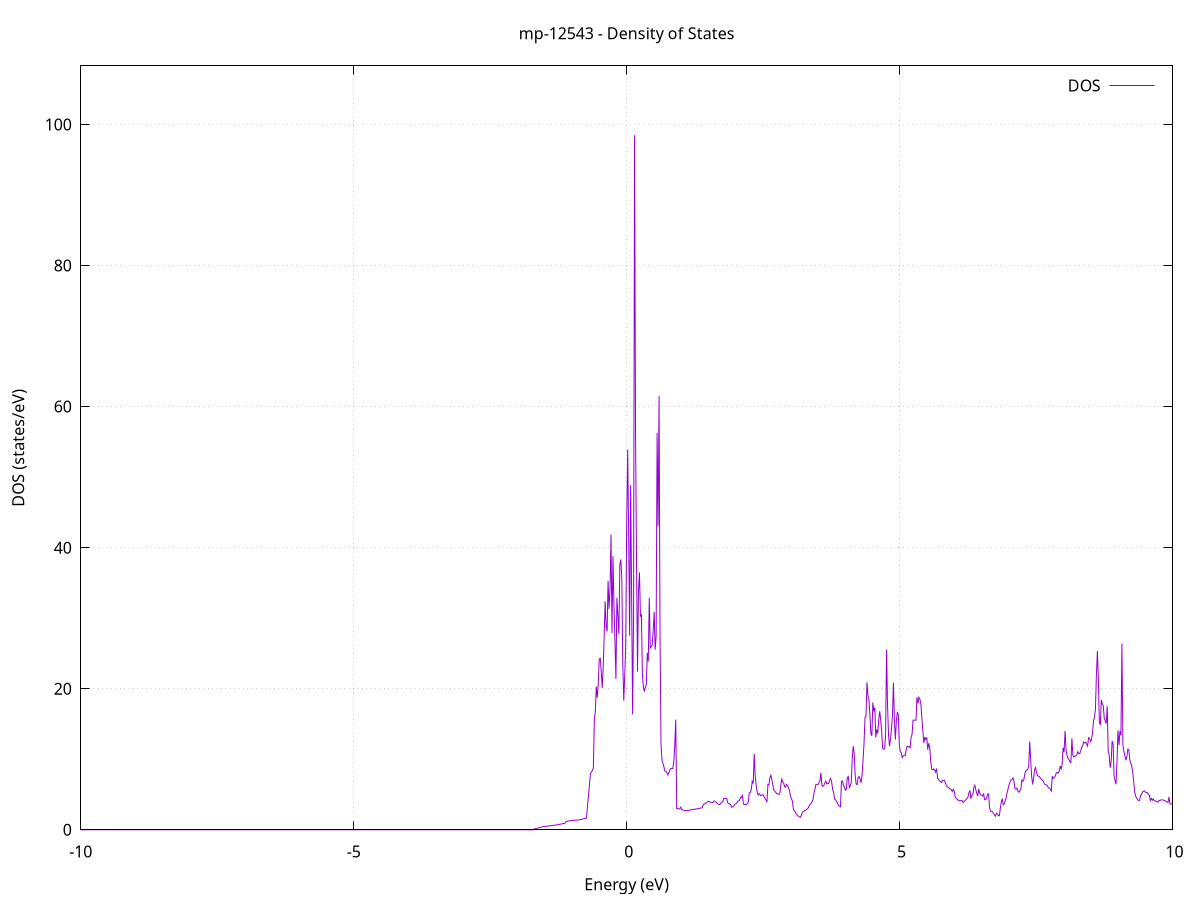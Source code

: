 set title 'mp-12543 - Density of States'
set xlabel 'Energy (eV)'
set ylabel 'DOS (states/eV)'
set grid
set xrange [-10:10]
set yrange [0:108.310]
set xzeroaxis lt -1
set terminal png size 800,600
set output 'mp-12543_dos_gnuplot.png'
plot '-' using 1:2 with lines title 'DOS'
-21.251000 0.000000
-21.233100 0.000000
-21.215100 0.000000
-21.197200 0.000000
-21.179200 0.000000
-21.161200 0.000000
-21.143300 0.000000
-21.125300 0.000000
-21.107300 0.000000
-21.089400 0.000000
-21.071400 0.000000
-21.053400 0.000000
-21.035500 0.000000
-21.017500 0.000000
-20.999500 0.000000
-20.981600 0.000000
-20.963600 0.000000
-20.945600 0.000000
-20.927700 0.000000
-20.909700 0.000000
-20.891800 0.000000
-20.873800 0.000000
-20.855800 0.000000
-20.837900 0.000000
-20.819900 0.000000
-20.801900 0.000000
-20.784000 0.000000
-20.766000 0.000000
-20.748000 0.000000
-20.730100 0.000000
-20.712100 0.000000
-20.694100 0.000000
-20.676200 0.000000
-20.658200 0.000000
-20.640200 0.000000
-20.622300 0.000000
-20.604300 0.000000
-20.586400 0.000000
-20.568400 0.000000
-20.550400 0.000000
-20.532500 0.000000
-20.514500 0.000000
-20.496500 0.000000
-20.478600 0.000000
-20.460600 0.000000
-20.442600 0.000000
-20.424700 0.000000
-20.406700 0.000000
-20.388700 0.000000
-20.370800 0.000000
-20.352800 0.000000
-20.334800 0.000000
-20.316900 0.000000
-20.298900 0.000000
-20.281000 0.000000
-20.263000 0.000000
-20.245000 0.000000
-20.227100 0.000000
-20.209100 0.000000
-20.191100 0.000000
-20.173200 0.000000
-20.155200 0.000000
-20.137200 0.000000
-20.119300 0.000000
-20.101300 0.000000
-20.083300 0.000000
-20.065400 0.000000
-20.047400 0.000000
-20.029400 0.000000
-20.011500 0.000000
-19.993500 0.000000
-19.975600 0.000000
-19.957600 0.000000
-19.939600 0.000000
-19.921700 0.000000
-19.903700 0.000000
-19.885700 0.000000
-19.867800 0.000000
-19.849800 0.000000
-19.831800 0.000000
-19.813900 0.000000
-19.795900 0.000000
-19.777900 0.000000
-19.760000 0.000000
-19.742000 0.000000
-19.724100 0.000000
-19.706100 0.000000
-19.688100 0.000000
-19.670200 0.000000
-19.652200 0.000000
-19.634200 0.000000
-19.616300 2.015500
-19.598300 6.742200
-19.580300 18.628200
-19.562400 41.665400
-19.544400 111.623100
-19.526400 42.873800
-19.508500 65.058300
-19.490500 71.567300
-19.472500 86.827900
-19.454600 44.303800
-19.436600 43.209600
-19.418700 93.663500
-19.400700 73.340200
-19.382700 55.909500
-19.364800 62.961400
-19.346800 90.137500
-19.328800 73.081900
-19.310900 54.143400
-19.292900 85.806600
-19.274900 175.352900
-19.257000 38.307100
-19.239000 15.699400
-19.221000 24.604500
-19.203100 49.108500
-19.185100 92.843000
-19.167100 95.202900
-19.149200 62.202300
-19.131200 83.592300
-19.113300 112.483300
-19.095300 89.802000
-19.077300 0.000000
-19.059400 0.000000
-19.041400 0.000000
-19.023400 0.000000
-19.005500 0.000000
-18.987500 0.000000
-18.969500 0.000000
-18.951600 0.000000
-18.933600 0.000000
-18.915600 0.000000
-18.897700 0.000000
-18.879700 0.000000
-18.861700 0.000000
-18.843800 0.000000
-18.825800 0.000000
-18.807900 0.000000
-18.789900 0.000000
-18.771900 0.000000
-18.754000 0.000000
-18.736000 0.000000
-18.718000 0.000000
-18.700100 0.000000
-18.682100 0.000000
-18.664100 0.000000
-18.646200 0.000000
-18.628200 0.000000
-18.610200 0.000000
-18.592300 0.000000
-18.574300 0.000000
-18.556300 0.000000
-18.538400 0.000000
-18.520400 0.000000
-18.502500 0.000000
-18.484500 0.000000
-18.466500 0.000000
-18.448600 0.000000
-18.430600 0.000000
-18.412600 0.000000
-18.394700 0.000000
-18.376700 0.000000
-18.358700 0.000000
-18.340800 0.000000
-18.322800 0.000000
-18.304800 0.000000
-18.286900 0.000000
-18.268900 0.000000
-18.250900 0.000000
-18.233000 0.000000
-18.215000 0.000000
-18.197100 0.000000
-18.179100 0.000000
-18.161100 0.000000
-18.143200 0.000000
-18.125200 0.000000
-18.107200 0.000000
-18.089300 0.000000
-18.071300 0.000000
-18.053300 0.000000
-18.035400 0.000000
-18.017400 0.000000
-17.999400 0.000000
-17.981500 0.000000
-17.963500 0.000000
-17.945500 0.000000
-17.927600 0.000000
-17.909600 0.000000
-17.891700 0.000000
-17.873700 0.000000
-17.855700 0.000000
-17.837800 0.000000
-17.819800 0.000000
-17.801800 0.000000
-17.783900 0.000000
-17.765900 0.000000
-17.747900 0.000000
-17.730000 0.000000
-17.712000 0.000000
-17.694000 0.000000
-17.676100 0.000000
-17.658100 0.000000
-17.640100 0.000000
-17.622200 0.000000
-17.604200 0.000000
-17.586300 0.000000
-17.568300 0.000000
-17.550300 0.000000
-17.532400 0.000000
-17.514400 0.000000
-17.496400 0.000000
-17.478500 0.000000
-17.460500 0.000000
-17.442500 0.000000
-17.424600 0.000000
-17.406600 0.000000
-17.388600 0.000000
-17.370700 0.000000
-17.352700 0.000000
-17.334700 0.000000
-17.316800 0.000000
-17.298800 0.000000
-17.280900 0.000000
-17.262900 0.000000
-17.244900 0.000000
-17.227000 0.000000
-17.209000 0.000000
-17.191000 0.000000
-17.173100 0.000000
-17.155100 0.000000
-17.137100 0.000000
-17.119200 0.000000
-17.101200 0.000000
-17.083200 0.000000
-17.065300 0.000000
-17.047300 0.000000
-17.029300 0.000000
-17.011400 0.000000
-16.993400 0.000000
-16.975500 0.000000
-16.957500 0.000000
-16.939500 0.000000
-16.921600 0.000000
-16.903600 0.000000
-16.885600 0.000000
-16.867700 0.000000
-16.849700 0.000000
-16.831700 0.000000
-16.813800 0.000000
-16.795800 0.000000
-16.777800 0.000000
-16.759900 0.000000
-16.741900 0.000000
-16.723900 0.000000
-16.706000 0.000000
-16.688000 0.000000
-16.670100 0.000000
-16.652100 0.000000
-16.634100 0.000000
-16.616200 0.000000
-16.598200 0.000000
-16.580200 0.000000
-16.562300 0.000000
-16.544300 0.000000
-16.526300 0.000000
-16.508400 0.000000
-16.490400 0.000000
-16.472400 0.000000
-16.454500 0.000000
-16.436500 0.000000
-16.418500 0.000000
-16.400600 0.000000
-16.382600 0.000000
-16.364700 0.000000
-16.346700 0.000000
-16.328700 0.000000
-16.310800 0.000000
-16.292800 0.000000
-16.274800 0.000000
-16.256900 0.000000
-16.238900 0.000000
-16.220900 0.000000
-16.203000 0.000000
-16.185000 0.000000
-16.167000 0.000000
-16.149100 0.000000
-16.131100 0.000000
-16.113100 0.000000
-16.095200 0.000000
-16.077200 0.000000
-16.059300 0.000000
-16.041300 0.000000
-16.023300 0.000000
-16.005400 0.000000
-15.987400 0.000000
-15.969400 0.000000
-15.951500 0.000000
-15.933500 0.000000
-15.915500 0.000000
-15.897600 0.000000
-15.879600 0.000000
-15.861600 0.000000
-15.843700 0.000000
-15.825700 0.000000
-15.807700 0.000000
-15.789800 0.000000
-15.771800 0.000000
-15.753900 0.000000
-15.735900 0.000000
-15.717900 0.000000
-15.700000 0.000000
-15.682000 0.000000
-15.664000 0.000000
-15.646100 0.000000
-15.628100 0.000000
-15.610100 0.000000
-15.592200 0.000000
-15.574200 0.000000
-15.556200 0.000000
-15.538300 0.000000
-15.520300 0.000000
-15.502400 0.000000
-15.484400 0.000000
-15.466400 0.000000
-15.448500 0.000000
-15.430500 0.000000
-15.412500 0.000000
-15.394600 0.000000
-15.376600 0.000000
-15.358600 0.000000
-15.340700 0.000000
-15.322700 0.000000
-15.304700 0.000000
-15.286800 0.000000
-15.268800 0.000000
-15.250800 0.000000
-15.232900 0.000000
-15.214900 0.000000
-15.197000 0.000000
-15.179000 0.000000
-15.161000 0.000000
-15.143100 0.000000
-15.125100 0.000000
-15.107100 0.000000
-15.089200 0.000000
-15.071200 0.000000
-15.053200 0.000000
-15.035300 0.000000
-15.017300 0.000000
-14.999300 0.000000
-14.981400 0.000000
-14.963400 0.000000
-14.945400 0.000000
-14.927500 0.000000
-14.909500 0.000000
-14.891600 0.000000
-14.873600 0.000000
-14.855600 0.000000
-14.837700 0.000000
-14.819700 0.000000
-14.801700 0.000000
-14.783800 0.000000
-14.765800 0.000000
-14.747800 0.000000
-14.729900 0.000000
-14.711900 0.000000
-14.693900 0.000000
-14.676000 0.000000
-14.658000 0.000000
-14.640000 0.000000
-14.622100 0.000000
-14.604100 0.000000
-14.586200 0.000000
-14.568200 0.000000
-14.550200 0.000000
-14.532300 0.000000
-14.514300 0.000000
-14.496300 0.000000
-14.478400 0.000000
-14.460400 0.000000
-14.442400 0.000000
-14.424500 0.000000
-14.406500 0.000000
-14.388500 0.000000
-14.370600 0.000000
-14.352600 0.000000
-14.334600 0.000000
-14.316700 0.000000
-14.298700 0.000000
-14.280800 0.000000
-14.262800 0.000000
-14.244800 0.000000
-14.226900 0.000000
-14.208900 0.000000
-14.190900 0.000000
-14.173000 0.000000
-14.155000 0.000000
-14.137000 0.000000
-14.119100 0.000000
-14.101100 0.000000
-14.083100 0.000000
-14.065200 0.000000
-14.047200 0.000000
-14.029200 0.000000
-14.011300 0.000000
-13.993300 0.000000
-13.975400 0.000000
-13.957400 0.000000
-13.939400 0.000000
-13.921500 0.000000
-13.903500 0.000000
-13.885500 0.000000
-13.867600 0.000000
-13.849600 0.000000
-13.831600 0.000000
-13.813700 0.000000
-13.795700 0.000000
-13.777700 0.000000
-13.759800 0.000000
-13.741800 0.000000
-13.723800 0.000000
-13.705900 0.000000
-13.687900 0.000000
-13.670000 0.000000
-13.652000 0.000000
-13.634000 0.000000
-13.616100 0.000000
-13.598100 0.000000
-13.580100 0.000000
-13.562200 0.000000
-13.544200 0.000000
-13.526200 0.000000
-13.508300 0.000000
-13.490300 0.000000
-13.472300 0.000000
-13.454400 0.000000
-13.436400 0.000000
-13.418400 0.000000
-13.400500 0.000000
-13.382500 0.000000
-13.364600 0.000000
-13.346600 0.000000
-13.328600 0.000000
-13.310700 0.000000
-13.292700 0.000000
-13.274700 0.000000
-13.256800 0.000000
-13.238800 0.000000
-13.220800 0.000000
-13.202900 0.000000
-13.184900 0.000000
-13.166900 0.000000
-13.149000 0.000000
-13.131000 0.000000
-13.113000 0.000000
-13.095100 0.000000
-13.077100 0.000000
-13.059200 0.000000
-13.041200 0.000000
-13.023200 0.000000
-13.005300 0.000000
-12.987300 0.000000
-12.969300 0.000000
-12.951400 0.000000
-12.933400 0.000000
-12.915400 0.000000
-12.897500 0.000000
-12.879500 0.000000
-12.861500 0.000000
-12.843600 0.000000
-12.825600 0.000000
-12.807600 0.000000
-12.789700 0.000000
-12.771700 0.000000
-12.753800 0.000000
-12.735800 0.000000
-12.717800 0.000000
-12.699900 0.000000
-12.681900 0.000000
-12.663900 0.000000
-12.646000 0.000000
-12.628000 0.000000
-12.610000 0.000000
-12.592100 0.000000
-12.574100 0.000000
-12.556100 0.000000
-12.538200 0.000000
-12.520200 0.000000
-12.502200 0.000000
-12.484300 0.000000
-12.466300 0.000000
-12.448400 0.000000
-12.430400 0.000000
-12.412400 0.000000
-12.394500 0.000000
-12.376500 0.000000
-12.358500 0.000000
-12.340600 0.000000
-12.322600 0.000000
-12.304600 0.000000
-12.286700 0.000000
-12.268700 0.000000
-12.250700 0.000000
-12.232800 0.000000
-12.214800 0.000000
-12.196800 0.000000
-12.178900 0.000000
-12.160900 0.000000
-12.143000 0.000000
-12.125000 0.000000
-12.107000 0.000000
-12.089100 0.000000
-12.071100 0.000000
-12.053100 0.000000
-12.035200 0.000000
-12.017200 0.000000
-11.999200 0.000000
-11.981300 0.000000
-11.963300 0.000000
-11.945300 0.000000
-11.927400 0.000000
-11.909400 0.000000
-11.891400 0.000000
-11.873500 0.000000
-11.855500 0.000000
-11.837600 0.000000
-11.819600 0.000000
-11.801600 0.000000
-11.783700 0.000000
-11.765700 0.000000
-11.747700 0.000000
-11.729800 0.000000
-11.711800 0.000000
-11.693800 0.000000
-11.675900 0.000000
-11.657900 0.000000
-11.639900 0.000000
-11.622000 0.000000
-11.604000 0.000000
-11.586000 0.000000
-11.568100 0.000000
-11.550100 0.000000
-11.532200 0.000000
-11.514200 0.000000
-11.496200 0.000000
-11.478300 0.000000
-11.460300 0.000000
-11.442300 0.000000
-11.424400 0.000000
-11.406400 0.000000
-11.388400 0.000000
-11.370500 0.000000
-11.352500 0.000000
-11.334500 0.000000
-11.316600 0.000000
-11.298600 0.000000
-11.280700 0.000000
-11.262700 0.000000
-11.244700 0.000000
-11.226800 0.000000
-11.208800 0.000000
-11.190800 0.000000
-11.172900 0.000000
-11.154900 0.000000
-11.136900 0.000000
-11.119000 0.000000
-11.101000 0.000000
-11.083000 0.000000
-11.065100 0.000000
-11.047100 0.000000
-11.029100 0.000000
-11.011200 0.000000
-10.993200 0.000000
-10.975300 0.000000
-10.957300 0.000000
-10.939300 0.000000
-10.921400 0.000000
-10.903400 0.000000
-10.885400 0.000000
-10.867500 0.000000
-10.849500 0.000000
-10.831500 0.000000
-10.813600 0.000000
-10.795600 0.000000
-10.777600 0.000000
-10.759700 0.000000
-10.741700 0.000000
-10.723700 0.000000
-10.705800 0.000000
-10.687800 0.000000
-10.669900 0.000000
-10.651900 0.000000
-10.633900 0.000000
-10.616000 0.000000
-10.598000 0.000000
-10.580000 0.000000
-10.562100 0.000000
-10.544100 0.000000
-10.526100 0.000000
-10.508200 0.000000
-10.490200 0.000000
-10.472200 0.000000
-10.454300 0.000000
-10.436300 0.000000
-10.418300 0.000000
-10.400400 0.000000
-10.382400 0.000000
-10.364500 0.000000
-10.346500 0.000000
-10.328500 0.000000
-10.310600 0.000000
-10.292600 0.000000
-10.274600 0.000000
-10.256700 0.000000
-10.238700 0.000000
-10.220700 0.000000
-10.202800 0.000000
-10.184800 0.000000
-10.166800 0.000000
-10.148900 0.000000
-10.130900 0.000000
-10.112900 0.000000
-10.095000 0.000000
-10.077000 0.000000
-10.059100 0.000000
-10.041100 0.000000
-10.023100 0.000000
-10.005200 0.000000
-9.987200 0.000000
-9.969200 0.000000
-9.951300 0.000000
-9.933300 0.000000
-9.915300 0.000000
-9.897400 0.000000
-9.879400 0.000000
-9.861400 0.000000
-9.843500 0.000000
-9.825500 0.000000
-9.807500 0.000000
-9.789600 0.000000
-9.771600 0.000000
-9.753700 0.000000
-9.735700 0.000000
-9.717700 0.000000
-9.699800 0.000000
-9.681800 0.000000
-9.663800 0.000000
-9.645900 0.000000
-9.627900 0.000000
-9.609900 0.000000
-9.592000 0.000000
-9.574000 0.000000
-9.556000 0.000000
-9.538100 0.000000
-9.520100 0.000000
-9.502100 0.000000
-9.484200 0.000000
-9.466200 0.000000
-9.448300 0.000000
-9.430300 0.000000
-9.412300 0.000000
-9.394400 0.000000
-9.376400 0.000000
-9.358400 0.000000
-9.340500 0.000000
-9.322500 0.000000
-9.304500 0.000000
-9.286600 0.000000
-9.268600 0.000000
-9.250600 0.000000
-9.232700 0.000000
-9.214700 0.000000
-9.196700 0.000000
-9.178800 0.000000
-9.160800 0.000000
-9.142900 0.000000
-9.124900 0.000000
-9.106900 0.000000
-9.089000 0.000000
-9.071000 0.000000
-9.053000 0.000000
-9.035100 0.000000
-9.017100 0.000000
-8.999100 0.000000
-8.981200 0.000000
-8.963200 0.000000
-8.945200 0.000000
-8.927300 0.000000
-8.909300 0.000000
-8.891300 0.000000
-8.873400 0.000000
-8.855400 0.000000
-8.837500 0.000000
-8.819500 0.000000
-8.801500 0.000000
-8.783600 0.000000
-8.765600 0.000000
-8.747600 0.000000
-8.729700 0.000000
-8.711700 0.000000
-8.693700 0.000000
-8.675800 0.000000
-8.657800 0.000000
-8.639800 0.000000
-8.621900 0.000000
-8.603900 0.000000
-8.585900 0.000000
-8.568000 0.000000
-8.550000 0.000000
-8.532100 0.000000
-8.514100 0.000000
-8.496100 0.000000
-8.478200 0.000000
-8.460200 0.000000
-8.442200 0.000000
-8.424300 0.000000
-8.406300 0.000000
-8.388300 0.000000
-8.370400 0.000000
-8.352400 0.000000
-8.334400 0.000000
-8.316500 0.000000
-8.298500 0.000000
-8.280500 0.000000
-8.262600 0.000000
-8.244600 0.000000
-8.226700 0.000000
-8.208700 0.000000
-8.190700 0.000000
-8.172800 0.000000
-8.154800 0.000000
-8.136800 0.000000
-8.118900 0.000000
-8.100900 0.000000
-8.082900 0.000000
-8.065000 0.000000
-8.047000 0.000000
-8.029000 0.000000
-8.011100 0.000000
-7.993100 0.000000
-7.975100 0.000000
-7.957200 0.000000
-7.939200 0.000000
-7.921300 0.000000
-7.903300 0.000000
-7.885300 0.000000
-7.867400 0.000000
-7.849400 0.000000
-7.831400 0.000000
-7.813500 0.000000
-7.795500 0.000000
-7.777500 0.000000
-7.759600 0.000000
-7.741600 0.000000
-7.723600 0.000000
-7.705700 0.000000
-7.687700 0.000000
-7.669700 0.000000
-7.651800 0.000000
-7.633800 0.000000
-7.615900 0.000000
-7.597900 0.000000
-7.579900 0.000000
-7.562000 0.000000
-7.544000 0.000000
-7.526000 0.000000
-7.508100 0.000000
-7.490100 0.000000
-7.472100 0.000000
-7.454200 0.000000
-7.436200 0.000000
-7.418200 0.000000
-7.400300 0.000000
-7.382300 0.000000
-7.364400 0.000000
-7.346400 0.000000
-7.328400 0.000000
-7.310500 0.000000
-7.292500 0.000000
-7.274500 0.000000
-7.256600 0.000000
-7.238600 0.000000
-7.220600 0.000000
-7.202700 0.000000
-7.184700 0.000000
-7.166700 0.000000
-7.148800 0.000000
-7.130800 0.000000
-7.112800 0.000000
-7.094900 0.000000
-7.076900 0.000000
-7.059000 0.000000
-7.041000 0.000000
-7.023000 0.000000
-7.005100 0.000000
-6.987100 0.000000
-6.969100 0.000000
-6.951200 0.000000
-6.933200 0.000000
-6.915200 0.000000
-6.897300 0.000000
-6.879300 0.000000
-6.861300 0.000000
-6.843400 0.000000
-6.825400 0.000000
-6.807400 0.000000
-6.789500 0.000000
-6.771500 0.000000
-6.753600 0.000000
-6.735600 0.000000
-6.717600 0.000000
-6.699700 0.000000
-6.681700 0.000000
-6.663700 0.000000
-6.645800 0.000000
-6.627800 0.000000
-6.609800 0.000000
-6.591900 0.000000
-6.573900 0.000000
-6.555900 0.000000
-6.538000 0.000000
-6.520000 0.000000
-6.502000 0.000000
-6.484100 0.000000
-6.466100 0.000000
-6.448200 0.000000
-6.430200 0.000000
-6.412200 0.000000
-6.394300 0.000000
-6.376300 0.000000
-6.358300 0.000000
-6.340400 0.000000
-6.322400 0.000000
-6.304400 0.000000
-6.286500 0.000000
-6.268500 0.000000
-6.250500 0.000000
-6.232600 0.000000
-6.214600 0.000000
-6.196600 0.000000
-6.178700 0.000000
-6.160700 0.000000
-6.142800 0.000000
-6.124800 0.000000
-6.106800 0.000000
-6.088900 0.000000
-6.070900 0.000000
-6.052900 0.000000
-6.035000 0.000000
-6.017000 0.000000
-5.999000 0.000000
-5.981100 0.000000
-5.963100 0.000000
-5.945100 0.000000
-5.927200 0.000000
-5.909200 0.000000
-5.891200 0.000000
-5.873300 0.000000
-5.855300 0.000000
-5.837400 0.000000
-5.819400 0.000000
-5.801400 0.000000
-5.783500 0.000000
-5.765500 0.000000
-5.747500 0.000000
-5.729600 0.000000
-5.711600 0.000000
-5.693600 0.000000
-5.675700 0.000000
-5.657700 0.000000
-5.639700 0.000000
-5.621800 0.000000
-5.603800 0.000000
-5.585800 0.000000
-5.567900 0.000000
-5.549900 0.000000
-5.532000 0.000000
-5.514000 0.000000
-5.496000 0.000000
-5.478100 0.000000
-5.460100 0.000000
-5.442100 0.000000
-5.424200 0.000000
-5.406200 0.000000
-5.388200 0.000000
-5.370300 0.000000
-5.352300 0.000000
-5.334300 0.000000
-5.316400 0.000000
-5.298400 0.000000
-5.280400 0.000000
-5.262500 0.000000
-5.244500 0.000000
-5.226600 0.000000
-5.208600 0.000000
-5.190600 0.000000
-5.172700 0.000000
-5.154700 0.000000
-5.136700 0.000000
-5.118800 0.000000
-5.100800 0.000000
-5.082800 0.000000
-5.064900 0.000000
-5.046900 0.000000
-5.028900 0.000000
-5.011000 0.000000
-4.993000 0.000000
-4.975000 0.000000
-4.957100 0.000000
-4.939100 0.000000
-4.921200 0.000000
-4.903200 0.000000
-4.885200 0.000000
-4.867300 0.000000
-4.849300 0.000000
-4.831300 0.000000
-4.813400 0.000000
-4.795400 0.000000
-4.777400 0.000000
-4.759500 0.000000
-4.741500 0.000000
-4.723500 0.000000
-4.705600 0.000000
-4.687600 0.000000
-4.669600 0.000000
-4.651700 0.000000
-4.633700 0.000000
-4.615800 0.000000
-4.597800 0.000000
-4.579800 0.000000
-4.561900 0.000000
-4.543900 0.000000
-4.525900 0.000000
-4.508000 0.000000
-4.490000 0.000000
-4.472000 0.000000
-4.454100 0.000000
-4.436100 0.000000
-4.418100 0.000000
-4.400200 0.000000
-4.382200 0.000000
-4.364200 0.000000
-4.346300 0.000000
-4.328300 0.000000
-4.310400 0.000000
-4.292400 0.000000
-4.274400 0.000000
-4.256500 0.000000
-4.238500 0.000000
-4.220500 0.000000
-4.202600 0.000000
-4.184600 0.000000
-4.166600 0.000000
-4.148700 0.000000
-4.130700 0.000000
-4.112700 0.000000
-4.094800 0.000000
-4.076800 0.000000
-4.058800 0.000000
-4.040900 0.000000
-4.022900 0.000000
-4.005000 0.000000
-3.987000 0.000000
-3.969000 0.000000
-3.951100 0.000000
-3.933100 0.000000
-3.915100 0.000000
-3.897200 0.000000
-3.879200 0.000000
-3.861200 0.000000
-3.843300 0.000000
-3.825300 0.000000
-3.807300 0.000000
-3.789400 0.000000
-3.771400 0.000000
-3.753400 0.000000
-3.735500 0.000000
-3.717500 0.000000
-3.699600 0.000000
-3.681600 0.000000
-3.663600 0.000000
-3.645700 0.000000
-3.627700 0.000000
-3.609700 0.000000
-3.591800 0.000000
-3.573800 0.000000
-3.555800 0.000000
-3.537900 0.000000
-3.519900 0.000000
-3.501900 0.000000
-3.484000 0.000000
-3.466000 0.000000
-3.448000 0.000000
-3.430100 0.000000
-3.412100 0.000000
-3.394200 0.000000
-3.376200 0.000000
-3.358200 0.000000
-3.340300 0.000000
-3.322300 0.000000
-3.304300 0.000000
-3.286400 0.000000
-3.268400 0.000000
-3.250400 0.000000
-3.232500 0.000000
-3.214500 0.000000
-3.196500 0.000000
-3.178600 0.000000
-3.160600 0.000000
-3.142700 0.000000
-3.124700 0.000000
-3.106700 0.000000
-3.088800 0.000000
-3.070800 0.000000
-3.052800 0.000000
-3.034900 0.000000
-3.016900 0.000000
-2.998900 0.000000
-2.981000 0.000000
-2.963000 0.000000
-2.945000 0.000000
-2.927100 0.000000
-2.909100 0.000000
-2.891100 0.000000
-2.873200 0.000000
-2.855200 0.000000
-2.837300 0.000000
-2.819300 0.000000
-2.801300 0.000000
-2.783400 0.000000
-2.765400 0.000000
-2.747400 0.000000
-2.729500 0.000000
-2.711500 0.000000
-2.693500 0.000000
-2.675600 0.000000
-2.657600 0.000000
-2.639600 0.000000
-2.621700 0.000000
-2.603700 0.000000
-2.585700 0.000000
-2.567800 0.000000
-2.549800 0.000000
-2.531900 0.000000
-2.513900 0.000000
-2.495900 0.000000
-2.478000 0.000000
-2.460000 0.000000
-2.442000 0.000000
-2.424100 0.000000
-2.406100 0.000000
-2.388100 0.000000
-2.370200 0.000000
-2.352200 0.000000
-2.334200 0.000000
-2.316300 0.000000
-2.298300 0.000000
-2.280300 0.000000
-2.262400 0.000000
-2.244400 0.000000
-2.226500 0.000000
-2.208500 0.000000
-2.190500 0.000000
-2.172600 0.000000
-2.154600 0.000000
-2.136600 0.000000
-2.118700 0.000000
-2.100700 0.000000
-2.082700 0.000000
-2.064800 0.000000
-2.046800 0.000000
-2.028800 0.000000
-2.010900 0.000000
-1.992900 0.000000
-1.974900 0.000000
-1.957000 0.000000
-1.939000 0.000000
-1.921100 0.000000
-1.903100 0.000000
-1.885100 0.000000
-1.867200 0.000000
-1.849200 0.000000
-1.831200 0.000000
-1.813300 0.000000
-1.795300 0.000000
-1.777300 0.000000
-1.759400 0.000000
-1.741400 0.000000
-1.723400 0.000000
-1.705500 0.000000
-1.687500 0.144400
-1.669500 0.171800
-1.651600 0.200900
-1.633600 0.231700
-1.615700 0.264100
-1.597700 0.298100
-1.579700 0.333900
-1.561800 0.371300
-1.543800 0.410300
-1.525800 0.451100
-1.507900 0.493500
-1.489900 0.476000
-1.471900 0.497100
-1.454000 0.517500
-1.436000 0.537200
-1.418000 0.556300
-1.400100 0.574800
-1.382100 0.592500
-1.364100 0.609700
-1.346200 0.626200
-1.328200 0.642000
-1.310300 0.657700
-1.292300 0.679600
-1.274300 0.703800
-1.256400 0.729100
-1.238400 0.755700
-1.220400 0.783600
-1.202500 0.812700
-1.184500 0.842900
-1.166500 0.874500
-1.148600 0.907200
-1.130600 0.935000
-1.112600 1.161200
-1.094700 1.196200
-1.076700 1.228200
-1.058700 1.257200
-1.040800 1.283100
-1.022800 1.306000
-1.004900 1.325800
-0.986900 1.343300
-0.968900 1.337900
-0.951000 1.343500
-0.933000 1.354700
-0.915000 1.367400
-0.897100 1.381700
-0.879100 1.397600
-0.861100 1.415000
-0.843200 1.434900
-0.825200 1.477300
-0.807200 1.517700
-0.789300 1.556200
-0.771300 1.592700
-0.753300 1.627400
-0.735400 1.660100
-0.717400 3.354400
-0.699500 4.815600
-0.681500 6.351800
-0.663500 7.942000
-0.645600 8.242500
-0.627600 8.387100
-0.609600 8.795600
-0.591700 15.707800
-0.573700 16.756000
-0.555700 20.312600
-0.537800 18.727200
-0.519800 20.749300
-0.501800 24.189600
-0.483900 24.315000
-0.465900 22.495400
-0.447900 20.112400
-0.430000 23.002200
-0.412000 27.320300
-0.394100 32.404300
-0.376100 28.951400
-0.358100 28.123500
-0.340200 35.288800
-0.322200 31.318900
-0.304200 34.204400
-0.286300 41.865000
-0.268300 27.895500
-0.250300 38.801100
-0.232400 31.907800
-0.214400 26.811000
-0.196400 21.374700
-0.178500 32.899700
-0.160500 30.331800
-0.142500 27.718900
-0.124600 37.548000
-0.106600 38.323400
-0.088700 35.656900
-0.070700 23.491400
-0.052700 18.319800
-0.034800 21.931000
-0.016800 26.245700
0.001200 43.814100
0.019100 53.911800
0.037100 41.439700
0.055100 27.527000
0.073000 48.844100
0.091000 33.457000
0.109000 16.372100
0.126900 30.381300
0.144900 98.464000
0.162900 56.125900
0.180800 38.635900
0.198800 22.431500
0.216700 33.855900
0.234700 36.487500
0.252700 30.299400
0.270600 30.470100
0.288600 22.029200
0.306600 20.251500
0.324500 19.587100
0.342500 20.232500
0.360500 20.592900
0.378400 25.079700
0.396400 23.882000
0.414400 32.890500
0.432300 25.782700
0.450300 25.948200
0.468300 26.234700
0.486200 28.157000
0.504200 30.914100
0.522100 25.533600
0.540100 27.401100
0.558100 56.293400
0.576000 43.032600
0.594000 61.528200
0.612000 27.058000
0.629900 11.993600
0.647900 9.808600
0.665900 9.404200
0.683800 8.912100
0.701800 8.310600
0.719800 8.289100
0.737700 8.073300
0.755700 7.780300
0.773700 8.086500
0.791600 8.462100
0.809600 8.674200
0.827500 8.684500
0.845500 8.682700
0.863500 9.554100
0.881400 11.970900
0.899400 15.607900
0.917400 3.021400
0.935300 3.008600
0.953300 2.941400
0.971300 2.970700
0.989200 3.207400
1.007200 2.870900
1.025200 2.816300
1.043100 2.776700
1.061100 2.744500
1.079000 2.723300
1.097000 2.712800
1.115000 2.712000
1.132900 2.712500
1.150900 2.802400
1.168900 2.818700
1.186800 2.840500
1.204800 2.868600
1.222800 2.897500
1.240700 2.922200
1.258700 2.936000
1.276700 2.952600
1.294600 2.977000
1.312600 3.016600
1.330600 3.039100
1.348500 3.066200
1.366500 3.089100
1.384400 3.117400
1.402400 3.560000
1.420400 3.642400
1.438300 3.717800
1.456300 3.792900
1.474300 3.919900
1.492200 4.037900
1.510200 3.999400
1.528200 3.924800
1.546100 3.905800
1.564100 3.878600
1.582100 3.853100
1.600000 4.093200
1.618000 4.009000
1.636000 3.927000
1.653900 3.817300
1.671900 3.652500
1.689800 3.599100
1.707800 3.577000
1.725800 3.795800
1.743700 3.871500
1.761700 3.957900
1.779700 4.459100
1.797600 4.431300
1.815600 4.443400
1.833600 4.458700
1.851500 3.820500
1.869500 3.730200
1.887500 3.642300
1.905400 3.530600
1.923400 3.191800
1.941400 3.257300
1.959300 3.340300
1.977300 3.575000
1.995200 3.658100
2.013200 3.743500
2.031200 4.021700
2.049100 4.098400
2.067100 4.158700
2.085100 4.611500
2.103000 4.587700
2.121000 4.881100
2.139000 3.663600
2.156900 3.586500
2.174900 3.569400
2.192900 3.589300
2.210800 3.707000
2.228800 3.922100
2.246800 5.242700
2.264700 5.250700
2.282700 5.696400
2.300600 6.856300
2.318600 6.554300
2.336600 10.743200
2.354500 7.738500
2.372500 6.335100
2.390500 5.396400
2.408400 4.930600
2.426400 5.128400
2.444400 4.961500
2.462300 4.824900
2.480300 4.921200
2.498300 4.983600
2.516200 4.707800
2.534200 4.455600
2.552200 4.230100
2.570100 3.913200
2.588100 6.426500
2.606000 6.348800
2.624000 7.401000
2.642000 7.741000
2.659900 7.078200
2.677900 6.363900
2.695900 5.664000
2.713800 5.476700
2.731800 5.293300
2.749800 5.139800
2.767700 5.076300
2.785700 5.034400
2.803700 5.065700
2.821600 6.047500
2.839600 7.280200
2.857600 6.769200
2.875500 6.682800
2.893500 6.097400
2.911400 6.030600
2.929400 6.431900
2.947400 6.260900
2.965300 5.958900
2.983300 5.562300
3.001300 4.774900
3.019200 4.405500
3.037200 4.050100
3.055200 2.845800
3.073100 2.706500
3.091100 2.460100
3.109100 2.256200
3.127000 2.084000
3.145000 1.943400
3.163000 1.834400
3.180900 1.750200
3.198900 2.027900
3.216800 2.431900
3.234800 2.577100
3.252800 2.663400
3.270700 2.749700
3.288700 2.835900
3.306700 2.943800
3.324600 3.068900
3.342600 3.416400
3.360600 3.579400
3.378500 3.766000
3.396500 3.939900
3.414500 4.323000
3.432400 5.212700
3.450400 5.788200
3.468400 6.445800
3.486300 6.394700
3.504300 6.421600
3.522200 6.670800
3.540200 6.870400
3.558200 8.095900
3.576100 6.370700
3.594100 6.144900
3.612100 6.292500
3.630000 6.617200
3.648000 6.898700
3.666000 6.488400
3.683900 6.574500
3.701900 6.555300
3.719900 7.062200
3.737800 7.274800
3.755800 6.784800
3.773800 5.667900
3.791700 5.322000
3.809700 4.346000
3.827600 4.239900
3.845600 3.999500
3.863600 3.791400
3.881500 3.431200
3.899500 3.329500
3.917500 3.251800
3.935400 6.847100
3.953400 6.925400
3.971400 6.276300
3.989300 6.075400
4.007300 5.620300
4.025300 5.831100
4.043200 7.408700
4.061200 7.558800
4.079200 5.999300
4.097100 6.238700
4.115100 6.735900
4.133000 10.069400
4.151000 11.863400
4.169000 10.785800
4.186900 7.679700
4.204900 6.482900
4.222900 6.395000
4.240800 7.390800
4.258800 7.567100
4.276800 7.210900
4.294700 6.669800
4.312700 7.773200
4.330700 9.878100
4.348600 12.205400
4.366600 15.917200
4.384600 16.057700
4.402500 20.903600
4.420500 19.037300
4.438400 18.481600
4.456400 16.298500
4.474400 13.630100
4.492300 13.329300
4.510300 18.047000
4.528300 16.776400
4.546200 17.339900
4.564200 13.098700
4.582200 14.230100
4.600100 13.673900
4.618100 15.589500
4.636100 16.810600
4.654000 15.551000
4.672000 13.894600
4.690000 11.577400
4.707900 11.411700
4.725900 11.501300
4.743800 13.416600
4.761800 25.536600
4.779800 17.607500
4.797700 13.485600
4.815700 11.872100
4.833700 12.875300
4.851600 14.357200
4.869600 16.111800
4.887600 20.871100
4.905500 15.482300
4.923500 12.789300
4.941500 15.459400
4.959400 16.729200
4.977400 16.304700
4.995300 12.072200
5.013300 11.063700
5.031300 10.921900
5.049200 10.232100
5.067200 10.504000
5.085200 10.503800
5.103100 10.543800
5.121100 11.321900
5.139100 11.850700
5.157000 11.741300
5.175000 11.799000
5.193000 11.628500
5.210900 13.108900
5.228900 13.530500
5.246900 15.539900
5.264800 15.521300
5.282800 15.557900
5.300700 15.534400
5.318700 18.789900
5.336700 17.926500
5.354600 18.787700
5.372600 18.519800
5.390600 17.791000
5.408500 15.882300
5.426500 14.057600
5.444500 12.300800
5.462400 13.138900
5.480400 12.776600
5.498400 13.097600
5.516300 11.357900
5.534300 12.272200
5.552300 11.698900
5.570200 9.762700
5.588200 8.595600
5.606100 8.510600
5.624100 8.631200
5.642100 8.489700
5.660000 8.172900
5.678000 8.685800
5.696000 7.303000
5.713900 7.133300
5.731900 6.944400
5.749900 6.831700
5.767800 6.709700
5.785800 7.014900
5.803800 7.015700
5.821700 7.018400
5.839700 6.649700
5.857700 6.245700
5.875600 6.130400
5.893600 5.976900
5.911500 5.886000
5.929500 5.791000
5.947500 5.699900
5.965400 5.420400
5.983400 5.733000
6.001400 5.446900
6.019300 4.643300
6.037300 4.455600
6.055300 4.322000
6.073200 4.202900
6.091200 4.098500
6.109200 4.140600
6.127100 4.137500
6.145100 4.145500
6.163100 3.867400
6.181000 4.010700
6.199000 4.139100
6.216900 4.265300
6.234900 4.425200
6.252900 4.624000
6.270800 5.246900
6.288800 5.590600
6.306800 4.400700
6.324700 4.871600
6.342700 5.005700
6.360700 5.972200
6.378600 6.312300
6.396600 5.663900
6.414600 5.148900
6.432500 4.807000
6.450500 5.795900
6.468500 5.156100
6.486400 4.949800
6.504400 4.887400
6.522300 4.780300
6.540300 5.068300
6.558300 4.277100
6.576200 4.269900
6.594200 4.487400
6.612200 5.047100
6.630100 5.072200
6.648100 3.202100
6.666100 2.673600
6.684000 2.588300
6.702000 2.548700
6.720000 2.345800
6.737900 2.125400
6.755900 1.920900
6.773900 2.332600
6.791800 2.272900
6.809800 1.998500
6.827700 1.981500
6.845700 3.004700
6.863700 3.946500
6.881600 4.423000
6.899600 3.556100
6.917600 3.688100
6.935500 4.072700
6.953500 4.529200
6.971500 5.343100
6.989400 5.854500
7.007400 6.420600
7.025400 6.825200
7.043300 7.095100
7.061300 7.094700
7.079300 7.347300
7.097200 6.847700
7.115200 5.878100
7.133100 5.780500
7.151100 5.895000
7.169100 5.444100
7.187000 5.324300
7.205000 5.562400
7.223000 5.769200
7.240900 7.070600
7.258900 6.882200
7.276900 7.086100
7.294800 7.934300
7.312800 8.353800
7.330800 8.434300
7.348700 8.574500
7.366700 9.100200
7.384700 12.518100
7.402600 9.817300
7.420600 7.496900
7.438500 6.422300
7.456500 7.383800
7.474500 8.539700
7.492400 8.820100
7.510400 8.110200
7.528400 7.646100
7.546300 7.601100
7.564300 7.524200
7.582300 7.266900
7.600200 7.151600
7.618200 7.014700
7.636200 6.848300
7.654100 6.493700
7.672100 6.405100
7.690100 6.347200
7.708000 6.246900
7.726000 5.938100
7.743900 5.924800
7.761900 5.766300
7.779900 5.502100
7.797800 7.596900
7.815800 7.285500
7.833800 7.417100
7.851700 7.561400
7.869700 8.033100
7.887700 8.139700
7.905600 8.039400
7.923600 8.271700
7.941600 9.034800
7.959500 8.626100
7.977500 9.245600
7.995500 11.628600
8.013400 10.982100
8.031400 14.016300
8.049300 11.439600
8.067300 10.554000
8.085300 10.102200
8.103200 9.961000
8.121200 9.622900
8.139200 9.514900
8.157100 12.970700
8.175100 10.575600
8.193100 10.326700
8.211000 10.372500
8.229000 10.478500
8.247000 10.612600
8.264900 11.069400
8.282900 10.804700
8.300900 10.775900
8.318800 11.239900
8.336800 11.704600
8.354700 11.892500
8.372700 12.454600
8.390700 12.303400
8.408600 12.391800
8.426600 12.176700
8.444600 11.871600
8.462500 13.068700
8.480500 12.971600
8.498500 12.508800
8.516400 12.765700
8.534400 13.743000
8.552400 15.421300
8.570300 15.952900
8.588300 17.089800
8.606300 22.050500
8.624200 25.347700
8.642200 21.306200
8.660100 15.136900
8.678100 14.939500
8.696100 18.412700
8.714000 17.853300
8.732000 17.595900
8.750000 15.785600
8.767900 15.443900
8.785900 15.056300
8.803900 17.545600
8.821800 11.209900
8.839800 10.588800
8.857800 8.807600
8.875700 9.624600
8.893700 12.572800
8.911700 12.219200
8.929600 7.612600
8.947600 6.952300
8.965500 6.449400
8.983500 9.779000
9.001500 14.105700
9.019400 12.014900
9.037400 13.978900
9.055400 13.389100
9.073300 26.398700
9.091300 12.013400
9.109300 11.134800
9.127200 10.531400
9.145200 9.867600
9.163200 10.313200
9.181100 11.424300
9.199100 11.350500
9.217000 9.949500
9.235000 9.508900
9.253000 9.042800
9.270900 8.166200
9.288900 6.858300
9.306900 5.413700
9.324800 4.777900
9.342800 4.487200
9.360800 4.276100
9.378700 4.166600
9.396700 4.149600
9.414700 4.869900
9.432600 4.960100
9.450600 5.367500
9.468600 5.465200
9.486500 5.507000
9.504500 5.323100
9.522400 5.277000
9.540400 5.258900
9.558400 5.015000
9.576300 4.897400
9.594300 4.138200
9.612300 4.442300
9.630200 4.185500
9.648200 4.380600
9.666200 4.112500
9.684100 4.093800
9.702100 4.007500
9.720100 3.943900
9.738000 3.957000
9.756000 4.156500
9.774000 4.154700
9.791900 4.249900
9.809900 4.235100
9.827800 4.221300
9.845800 4.180700
9.863800 4.107700
9.881700 4.003900
9.899700 3.940200
9.917700 3.879800
9.935600 4.657600
9.953600 3.664300
9.971600 3.655200
9.989500 3.658300
10.007500 3.760100
10.025500 3.674400
10.043400 3.479100
10.061400 3.513300
10.079400 3.555500
10.097300 3.603600
10.115300 3.624300
10.133200 3.777700
10.151200 4.405300
10.169200 4.794600
10.187100 6.241600
10.205100 5.447200
10.223100 5.265800
10.241000 5.112200
10.259000 5.283200
10.277000 5.026700
10.294900 4.639400
10.312900 4.853200
10.330900 5.082100
10.348800 4.987800
10.366800 4.600800
10.384800 4.894400
10.402700 4.699900
10.420700 4.610200
10.438600 4.340700
10.456600 4.308700
10.474600 4.147200
10.492500 4.112000
10.510500 4.970700
10.528500 4.986000
10.546400 4.545900
10.564400 4.575700
10.582400 5.064200
10.600300 4.975100
10.618300 4.951600
10.636300 4.353800
10.654200 4.114600
10.672200 3.873200
10.690200 3.225500
10.708100 2.912400
10.726100 2.809800
10.744000 2.719500
10.762000 2.930000
10.780000 2.945800
10.797900 2.974600
10.815900 3.013500
10.833900 3.084000
10.851800 3.185700
10.869800 3.312500
10.887800 3.463200
10.905700 3.628800
10.923700 3.791000
10.941700 3.855100
10.959600 3.649100
10.977600 3.401300
10.995600 3.131600
11.013500 2.909400
11.031500 3.242700
11.049400 3.280400
11.067400 3.361500
11.085400 3.409900
11.103300 3.544300
11.121300 3.517600
11.139300 3.698600
11.157200 3.715700
11.175200 3.901400
11.193200 4.433000
11.211100 4.260400
11.229100 4.745900
11.247100 5.052800
11.265000 5.125400
11.283000 5.163000
11.301000 5.163800
11.318900 5.131100
11.336900 5.077100
11.354800 5.093300
11.372800 4.603900
11.390800 4.232500
11.408700 4.055900
11.426700 4.353700
11.444700 4.130000
11.462600 5.717500
11.480600 3.932800
11.498600 3.624500
11.516500 3.692100
11.534500 3.533700
11.552500 3.280000
11.570400 3.232300
11.588400 3.278200
11.606400 3.303500
11.624300 3.303300
11.642300 3.301500
11.660200 3.403600
11.678200 3.263000
11.696200 5.070500
11.714100 5.279100
11.732100 5.400300
11.750100 5.082100
11.768000 4.683700
11.786000 4.575200
11.804000 4.054300
11.821900 3.930700
11.839900 3.921400
11.857900 3.951400
11.875800 4.010900
11.893800 4.633200
11.911800 5.200900
11.929700 8.180400
11.947700 10.329100
11.965600 7.921300
11.983600 5.835900
12.001600 5.201500
12.019500 5.022400
12.037500 5.213100
12.055500 5.279200
12.073400 5.027500
12.091400 4.657300
12.109400 5.085100
12.127300 5.601700
12.145300 6.257100
12.163300 6.924100
12.181200 7.086200
12.199200 7.049000
12.217200 6.919800
12.235100 6.418200
12.253100 5.891500
12.271000 5.692900
12.289000 5.731500
12.307000 5.369400
12.324900 4.965800
12.342900 4.146600
12.360900 3.579800
12.378800 3.112700
12.396800 2.909100
12.414800 2.710500
12.432700 2.479300
12.450700 2.315100
12.468700 2.260600
12.486600 2.055800
12.504600 1.875500
12.522600 1.807700
12.540500 1.556800
12.558500 1.510700
12.576400 1.543500
12.594400 1.521200
12.612400 1.503600
12.630300 1.490800
12.648300 1.482700
12.666300 1.479400
12.684200 1.492700
12.702200 1.526400
12.720200 1.697700
12.738100 1.888500
12.756100 3.501500
12.774100 3.158400
12.792000 3.171900
12.810000 2.723900
12.828000 2.381000
12.845900 1.655700
12.863900 1.263700
12.881800 0.991700
12.899800 0.824900
12.917800 0.613400
12.935700 0.485900
12.953700 0.194600
12.971700 0.157400
12.989600 0.123800
13.007600 0.093900
13.025600 0.067700
13.043500 0.045200
13.061500 0.000000
13.079500 0.000000
13.097400 0.000000
13.115400 0.000000
13.133400 0.000000
13.151300 0.000000
13.169300 0.000000
13.187200 0.000000
13.205200 0.000000
13.223200 0.000000
13.241100 0.000000
13.259100 0.000000
13.277100 0.000000
13.295000 0.000000
13.313000 0.000000
13.331000 0.000000
13.348900 0.000000
13.366900 0.000000
13.384900 0.000000
13.402800 0.000000
13.420800 0.000000
13.438700 0.000000
13.456700 0.000000
13.474700 0.000000
13.492600 0.000000
13.510600 0.000000
13.528600 0.000000
13.546500 0.000000
13.564500 0.000000
13.582500 0.000000
13.600400 0.000000
13.618400 0.000000
13.636400 0.000000
13.654300 0.000000
13.672300 0.000000
13.690300 0.000000
13.708200 0.000000
13.726200 0.000000
13.744100 0.000000
13.762100 0.000000
13.780100 0.000000
13.798000 0.000000
13.816000 0.000000
13.834000 0.000000
13.851900 0.000000
13.869900 0.000000
13.887900 0.000000
13.905800 0.000000
13.923800 0.000000
13.941800 0.000000
13.959700 0.000000
13.977700 0.000000
13.995700 0.000000
14.013600 0.000000
14.031600 0.000000
14.049500 0.000000
14.067500 0.000000
14.085500 0.000000
14.103400 0.000000
14.121400 0.000000
14.139400 0.000000
14.157300 0.000000
14.175300 0.000000
14.193300 0.000000
14.211200 0.000000
14.229200 0.000000
14.247200 0.000000
14.265100 0.000000
14.283100 0.000000
14.301100 0.000000
14.319000 0.000000
14.337000 0.000000
14.354900 0.000000
14.372900 0.000000
14.390900 0.000000
14.408800 0.000000
14.426800 0.000000
14.444800 0.000000
14.462700 0.000000
14.480700 0.000000
14.498700 0.000000
14.516600 0.000000
14.534600 0.000000
14.552600 0.000000
14.570500 0.000000
14.588500 0.000000
14.606500 0.000000
14.624400 0.000000
14.642400 0.000000
14.660300 0.000000
14.678300 0.000000
e
